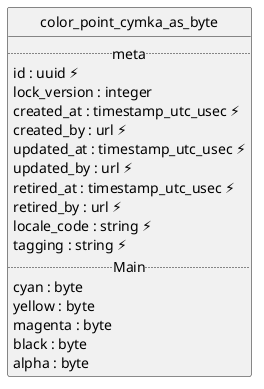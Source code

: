 @startuml uml
skinparam monochrome true
skinparam linetype ortho
hide circle

entity color_point_cymka_as_byte {
  .. meta ..
  id : uuid ⚡
  lock_version : integer
  created_at : timestamp_utc_usec ⚡
  created_by : url ⚡
  updated_at : timestamp_utc_usec ⚡
  updated_by : url ⚡
  retired_at : timestamp_utc_usec ⚡
  retired_by : url ⚡
  locale_code : string ⚡
  tagging : string ⚡
  .. Main ..
  cyan : byte
  yellow : byte
  magenta : byte
  black : byte
  alpha : byte
}

@enduml
